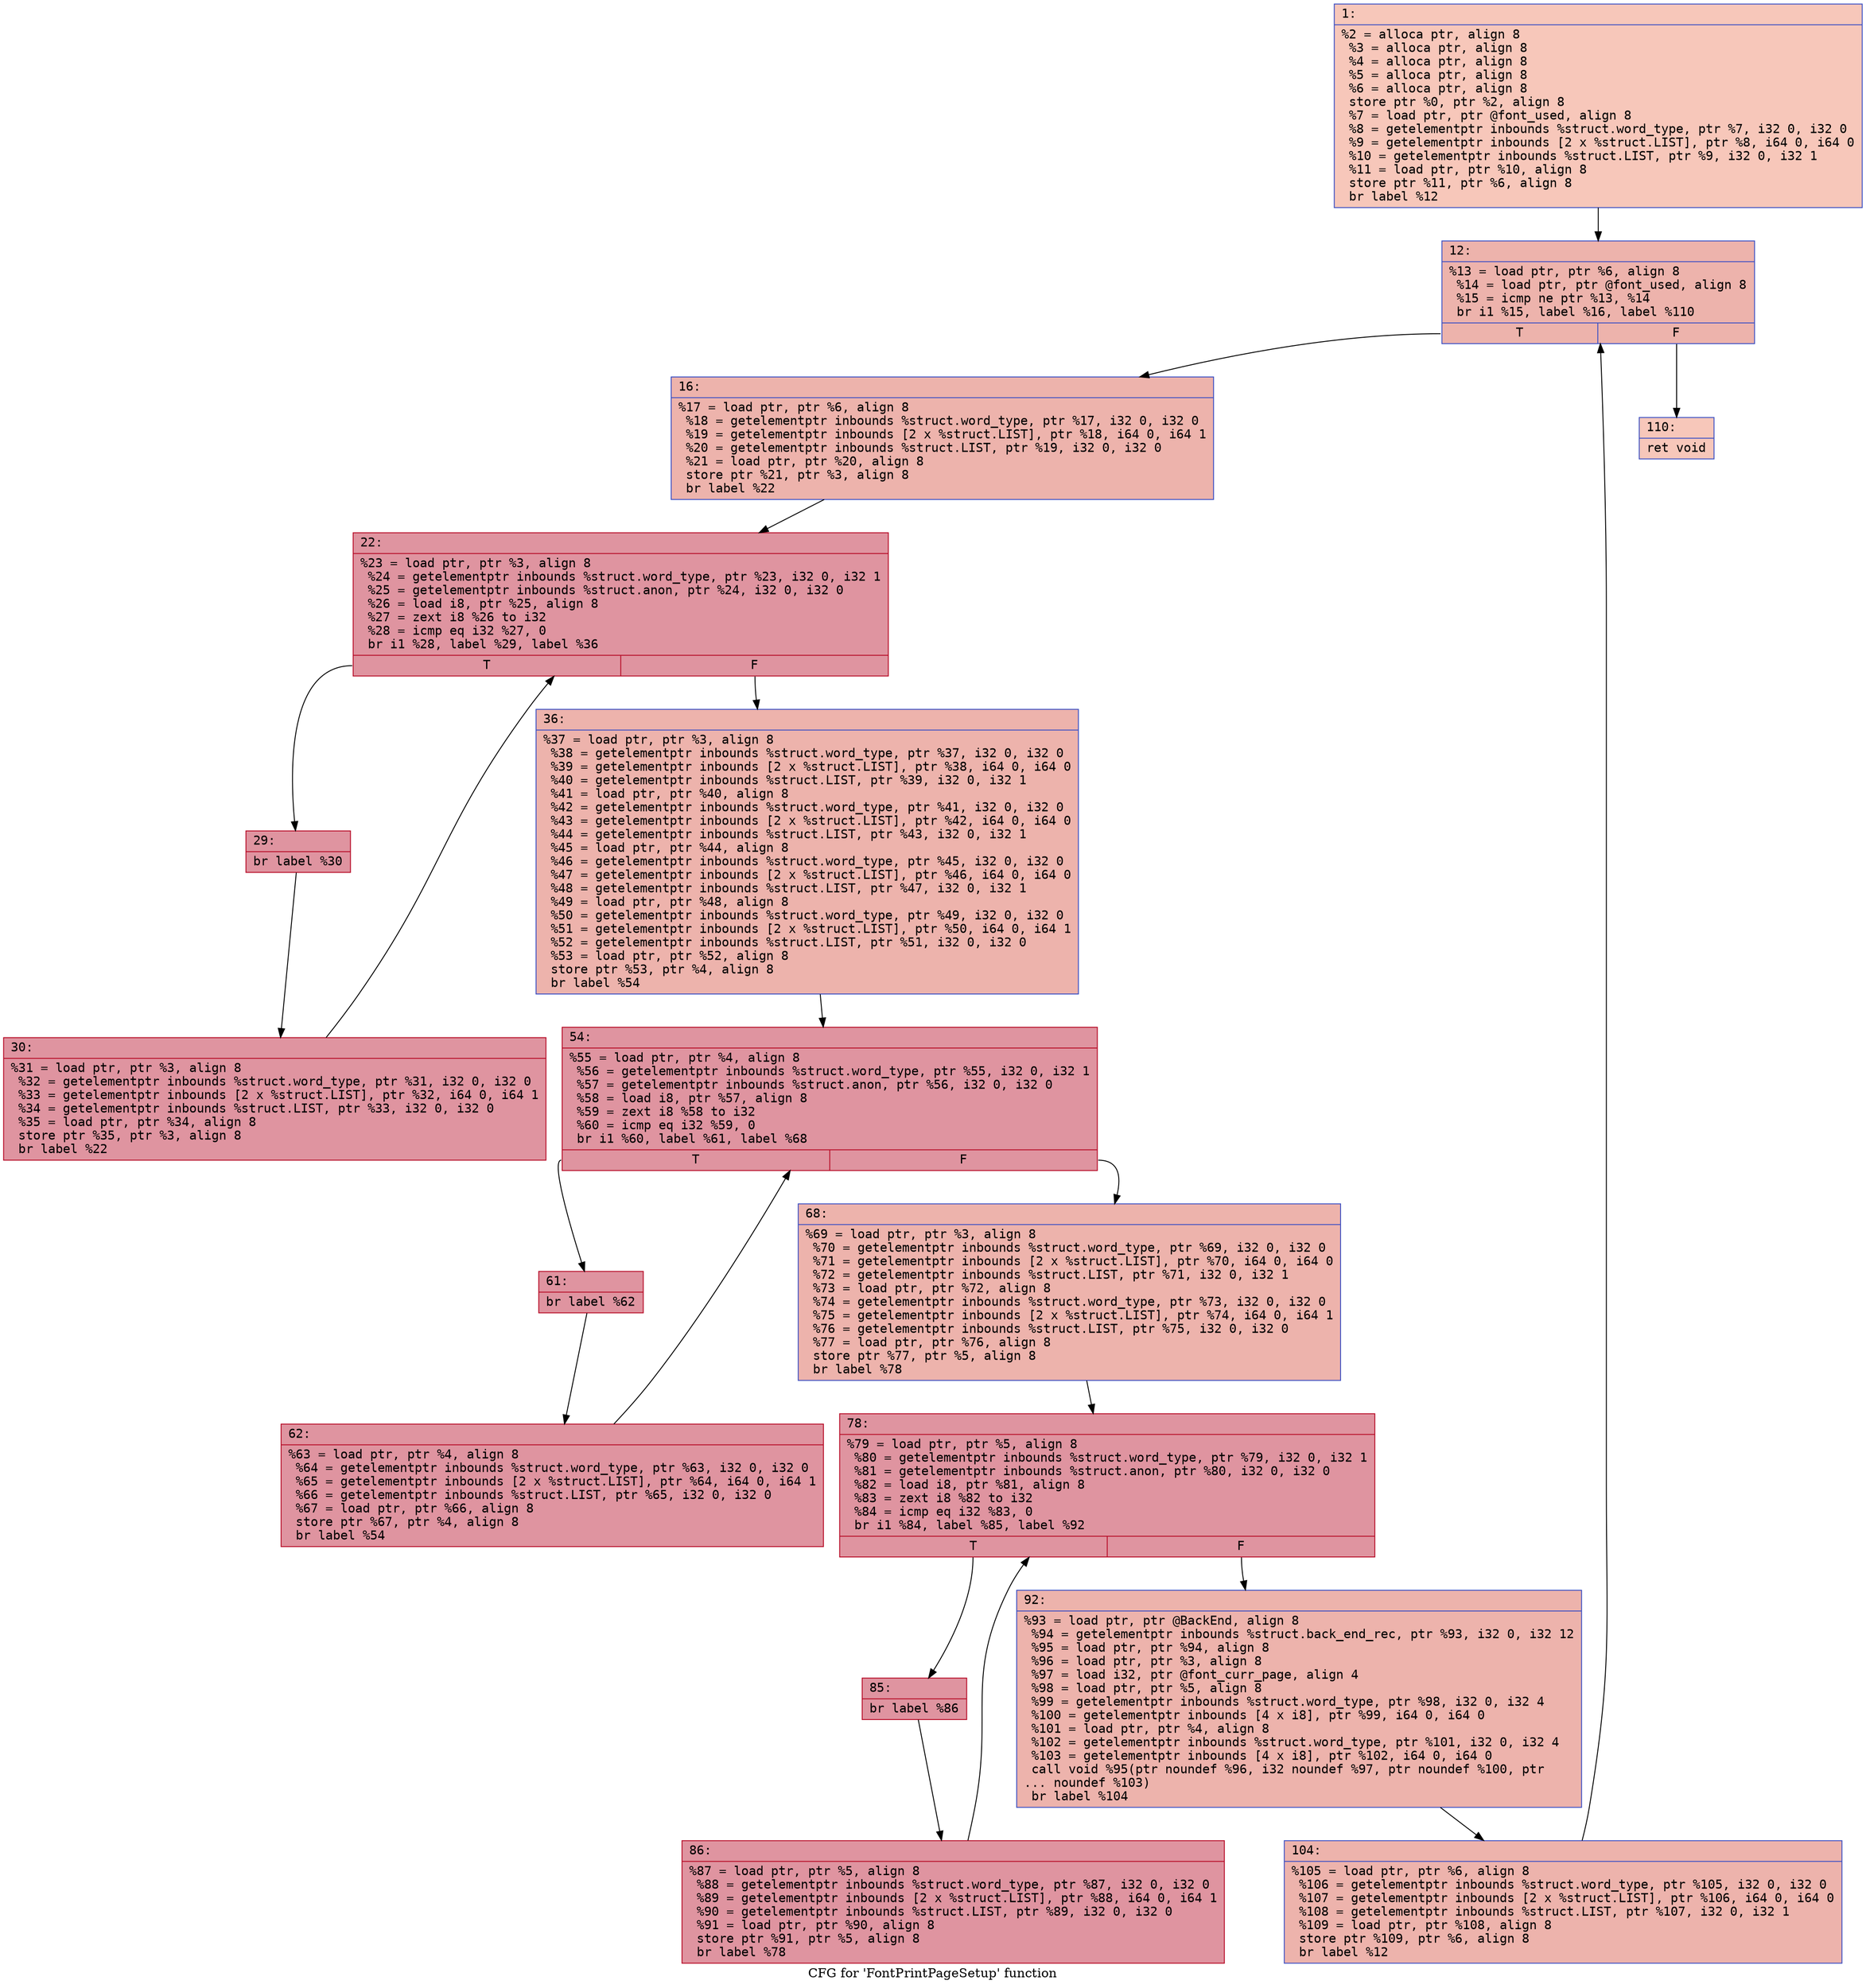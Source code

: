 digraph "CFG for 'FontPrintPageSetup' function" {
	label="CFG for 'FontPrintPageSetup' function";

	Node0x600000516120 [shape=record,color="#3d50c3ff", style=filled, fillcolor="#ec7f6370" fontname="Courier",label="{1:\l|  %2 = alloca ptr, align 8\l  %3 = alloca ptr, align 8\l  %4 = alloca ptr, align 8\l  %5 = alloca ptr, align 8\l  %6 = alloca ptr, align 8\l  store ptr %0, ptr %2, align 8\l  %7 = load ptr, ptr @font_used, align 8\l  %8 = getelementptr inbounds %struct.word_type, ptr %7, i32 0, i32 0\l  %9 = getelementptr inbounds [2 x %struct.LIST], ptr %8, i64 0, i64 0\l  %10 = getelementptr inbounds %struct.LIST, ptr %9, i32 0, i32 1\l  %11 = load ptr, ptr %10, align 8\l  store ptr %11, ptr %6, align 8\l  br label %12\l}"];
	Node0x600000516120 -> Node0x600000516170[tooltip="1 -> 12\nProbability 100.00%" ];
	Node0x600000516170 [shape=record,color="#3d50c3ff", style=filled, fillcolor="#d6524470" fontname="Courier",label="{12:\l|  %13 = load ptr, ptr %6, align 8\l  %14 = load ptr, ptr @font_used, align 8\l  %15 = icmp ne ptr %13, %14\l  br i1 %15, label %16, label %110\l|{<s0>T|<s1>F}}"];
	Node0x600000516170:s0 -> Node0x6000005161c0[tooltip="12 -> 16\nProbability 96.88%" ];
	Node0x600000516170:s1 -> Node0x600000516620[tooltip="12 -> 110\nProbability 3.12%" ];
	Node0x6000005161c0 [shape=record,color="#3d50c3ff", style=filled, fillcolor="#d6524470" fontname="Courier",label="{16:\l|  %17 = load ptr, ptr %6, align 8\l  %18 = getelementptr inbounds %struct.word_type, ptr %17, i32 0, i32 0\l  %19 = getelementptr inbounds [2 x %struct.LIST], ptr %18, i64 0, i64 1\l  %20 = getelementptr inbounds %struct.LIST, ptr %19, i32 0, i32 0\l  %21 = load ptr, ptr %20, align 8\l  store ptr %21, ptr %3, align 8\l  br label %22\l}"];
	Node0x6000005161c0 -> Node0x600000516210[tooltip="16 -> 22\nProbability 100.00%" ];
	Node0x600000516210 [shape=record,color="#b70d28ff", style=filled, fillcolor="#b70d2870" fontname="Courier",label="{22:\l|  %23 = load ptr, ptr %3, align 8\l  %24 = getelementptr inbounds %struct.word_type, ptr %23, i32 0, i32 1\l  %25 = getelementptr inbounds %struct.anon, ptr %24, i32 0, i32 0\l  %26 = load i8, ptr %25, align 8\l  %27 = zext i8 %26 to i32\l  %28 = icmp eq i32 %27, 0\l  br i1 %28, label %29, label %36\l|{<s0>T|<s1>F}}"];
	Node0x600000516210:s0 -> Node0x600000516260[tooltip="22 -> 29\nProbability 96.88%" ];
	Node0x600000516210:s1 -> Node0x600000516300[tooltip="22 -> 36\nProbability 3.12%" ];
	Node0x600000516260 [shape=record,color="#b70d28ff", style=filled, fillcolor="#b70d2870" fontname="Courier",label="{29:\l|  br label %30\l}"];
	Node0x600000516260 -> Node0x6000005162b0[tooltip="29 -> 30\nProbability 100.00%" ];
	Node0x6000005162b0 [shape=record,color="#b70d28ff", style=filled, fillcolor="#b70d2870" fontname="Courier",label="{30:\l|  %31 = load ptr, ptr %3, align 8\l  %32 = getelementptr inbounds %struct.word_type, ptr %31, i32 0, i32 0\l  %33 = getelementptr inbounds [2 x %struct.LIST], ptr %32, i64 0, i64 1\l  %34 = getelementptr inbounds %struct.LIST, ptr %33, i32 0, i32 0\l  %35 = load ptr, ptr %34, align 8\l  store ptr %35, ptr %3, align 8\l  br label %22\l}"];
	Node0x6000005162b0 -> Node0x600000516210[tooltip="30 -> 22\nProbability 100.00%" ];
	Node0x600000516300 [shape=record,color="#3d50c3ff", style=filled, fillcolor="#d6524470" fontname="Courier",label="{36:\l|  %37 = load ptr, ptr %3, align 8\l  %38 = getelementptr inbounds %struct.word_type, ptr %37, i32 0, i32 0\l  %39 = getelementptr inbounds [2 x %struct.LIST], ptr %38, i64 0, i64 0\l  %40 = getelementptr inbounds %struct.LIST, ptr %39, i32 0, i32 1\l  %41 = load ptr, ptr %40, align 8\l  %42 = getelementptr inbounds %struct.word_type, ptr %41, i32 0, i32 0\l  %43 = getelementptr inbounds [2 x %struct.LIST], ptr %42, i64 0, i64 0\l  %44 = getelementptr inbounds %struct.LIST, ptr %43, i32 0, i32 1\l  %45 = load ptr, ptr %44, align 8\l  %46 = getelementptr inbounds %struct.word_type, ptr %45, i32 0, i32 0\l  %47 = getelementptr inbounds [2 x %struct.LIST], ptr %46, i64 0, i64 0\l  %48 = getelementptr inbounds %struct.LIST, ptr %47, i32 0, i32 1\l  %49 = load ptr, ptr %48, align 8\l  %50 = getelementptr inbounds %struct.word_type, ptr %49, i32 0, i32 0\l  %51 = getelementptr inbounds [2 x %struct.LIST], ptr %50, i64 0, i64 1\l  %52 = getelementptr inbounds %struct.LIST, ptr %51, i32 0, i32 0\l  %53 = load ptr, ptr %52, align 8\l  store ptr %53, ptr %4, align 8\l  br label %54\l}"];
	Node0x600000516300 -> Node0x600000516350[tooltip="36 -> 54\nProbability 100.00%" ];
	Node0x600000516350 [shape=record,color="#b70d28ff", style=filled, fillcolor="#b70d2870" fontname="Courier",label="{54:\l|  %55 = load ptr, ptr %4, align 8\l  %56 = getelementptr inbounds %struct.word_type, ptr %55, i32 0, i32 1\l  %57 = getelementptr inbounds %struct.anon, ptr %56, i32 0, i32 0\l  %58 = load i8, ptr %57, align 8\l  %59 = zext i8 %58 to i32\l  %60 = icmp eq i32 %59, 0\l  br i1 %60, label %61, label %68\l|{<s0>T|<s1>F}}"];
	Node0x600000516350:s0 -> Node0x6000005163a0[tooltip="54 -> 61\nProbability 96.88%" ];
	Node0x600000516350:s1 -> Node0x600000516440[tooltip="54 -> 68\nProbability 3.12%" ];
	Node0x6000005163a0 [shape=record,color="#b70d28ff", style=filled, fillcolor="#b70d2870" fontname="Courier",label="{61:\l|  br label %62\l}"];
	Node0x6000005163a0 -> Node0x6000005163f0[tooltip="61 -> 62\nProbability 100.00%" ];
	Node0x6000005163f0 [shape=record,color="#b70d28ff", style=filled, fillcolor="#b70d2870" fontname="Courier",label="{62:\l|  %63 = load ptr, ptr %4, align 8\l  %64 = getelementptr inbounds %struct.word_type, ptr %63, i32 0, i32 0\l  %65 = getelementptr inbounds [2 x %struct.LIST], ptr %64, i64 0, i64 1\l  %66 = getelementptr inbounds %struct.LIST, ptr %65, i32 0, i32 0\l  %67 = load ptr, ptr %66, align 8\l  store ptr %67, ptr %4, align 8\l  br label %54\l}"];
	Node0x6000005163f0 -> Node0x600000516350[tooltip="62 -> 54\nProbability 100.00%" ];
	Node0x600000516440 [shape=record,color="#3d50c3ff", style=filled, fillcolor="#d6524470" fontname="Courier",label="{68:\l|  %69 = load ptr, ptr %3, align 8\l  %70 = getelementptr inbounds %struct.word_type, ptr %69, i32 0, i32 0\l  %71 = getelementptr inbounds [2 x %struct.LIST], ptr %70, i64 0, i64 0\l  %72 = getelementptr inbounds %struct.LIST, ptr %71, i32 0, i32 1\l  %73 = load ptr, ptr %72, align 8\l  %74 = getelementptr inbounds %struct.word_type, ptr %73, i32 0, i32 0\l  %75 = getelementptr inbounds [2 x %struct.LIST], ptr %74, i64 0, i64 1\l  %76 = getelementptr inbounds %struct.LIST, ptr %75, i32 0, i32 0\l  %77 = load ptr, ptr %76, align 8\l  store ptr %77, ptr %5, align 8\l  br label %78\l}"];
	Node0x600000516440 -> Node0x600000516490[tooltip="68 -> 78\nProbability 100.00%" ];
	Node0x600000516490 [shape=record,color="#b70d28ff", style=filled, fillcolor="#b70d2870" fontname="Courier",label="{78:\l|  %79 = load ptr, ptr %5, align 8\l  %80 = getelementptr inbounds %struct.word_type, ptr %79, i32 0, i32 1\l  %81 = getelementptr inbounds %struct.anon, ptr %80, i32 0, i32 0\l  %82 = load i8, ptr %81, align 8\l  %83 = zext i8 %82 to i32\l  %84 = icmp eq i32 %83, 0\l  br i1 %84, label %85, label %92\l|{<s0>T|<s1>F}}"];
	Node0x600000516490:s0 -> Node0x6000005164e0[tooltip="78 -> 85\nProbability 96.88%" ];
	Node0x600000516490:s1 -> Node0x600000516580[tooltip="78 -> 92\nProbability 3.12%" ];
	Node0x6000005164e0 [shape=record,color="#b70d28ff", style=filled, fillcolor="#b70d2870" fontname="Courier",label="{85:\l|  br label %86\l}"];
	Node0x6000005164e0 -> Node0x600000516530[tooltip="85 -> 86\nProbability 100.00%" ];
	Node0x600000516530 [shape=record,color="#b70d28ff", style=filled, fillcolor="#b70d2870" fontname="Courier",label="{86:\l|  %87 = load ptr, ptr %5, align 8\l  %88 = getelementptr inbounds %struct.word_type, ptr %87, i32 0, i32 0\l  %89 = getelementptr inbounds [2 x %struct.LIST], ptr %88, i64 0, i64 1\l  %90 = getelementptr inbounds %struct.LIST, ptr %89, i32 0, i32 0\l  %91 = load ptr, ptr %90, align 8\l  store ptr %91, ptr %5, align 8\l  br label %78\l}"];
	Node0x600000516530 -> Node0x600000516490[tooltip="86 -> 78\nProbability 100.00%" ];
	Node0x600000516580 [shape=record,color="#3d50c3ff", style=filled, fillcolor="#d6524470" fontname="Courier",label="{92:\l|  %93 = load ptr, ptr @BackEnd, align 8\l  %94 = getelementptr inbounds %struct.back_end_rec, ptr %93, i32 0, i32 12\l  %95 = load ptr, ptr %94, align 8\l  %96 = load ptr, ptr %3, align 8\l  %97 = load i32, ptr @font_curr_page, align 4\l  %98 = load ptr, ptr %5, align 8\l  %99 = getelementptr inbounds %struct.word_type, ptr %98, i32 0, i32 4\l  %100 = getelementptr inbounds [4 x i8], ptr %99, i64 0, i64 0\l  %101 = load ptr, ptr %4, align 8\l  %102 = getelementptr inbounds %struct.word_type, ptr %101, i32 0, i32 4\l  %103 = getelementptr inbounds [4 x i8], ptr %102, i64 0, i64 0\l  call void %95(ptr noundef %96, i32 noundef %97, ptr noundef %100, ptr\l... noundef %103)\l  br label %104\l}"];
	Node0x600000516580 -> Node0x6000005165d0[tooltip="92 -> 104\nProbability 100.00%" ];
	Node0x6000005165d0 [shape=record,color="#3d50c3ff", style=filled, fillcolor="#d6524470" fontname="Courier",label="{104:\l|  %105 = load ptr, ptr %6, align 8\l  %106 = getelementptr inbounds %struct.word_type, ptr %105, i32 0, i32 0\l  %107 = getelementptr inbounds [2 x %struct.LIST], ptr %106, i64 0, i64 0\l  %108 = getelementptr inbounds %struct.LIST, ptr %107, i32 0, i32 1\l  %109 = load ptr, ptr %108, align 8\l  store ptr %109, ptr %6, align 8\l  br label %12\l}"];
	Node0x6000005165d0 -> Node0x600000516170[tooltip="104 -> 12\nProbability 100.00%" ];
	Node0x600000516620 [shape=record,color="#3d50c3ff", style=filled, fillcolor="#ec7f6370" fontname="Courier",label="{110:\l|  ret void\l}"];
}
